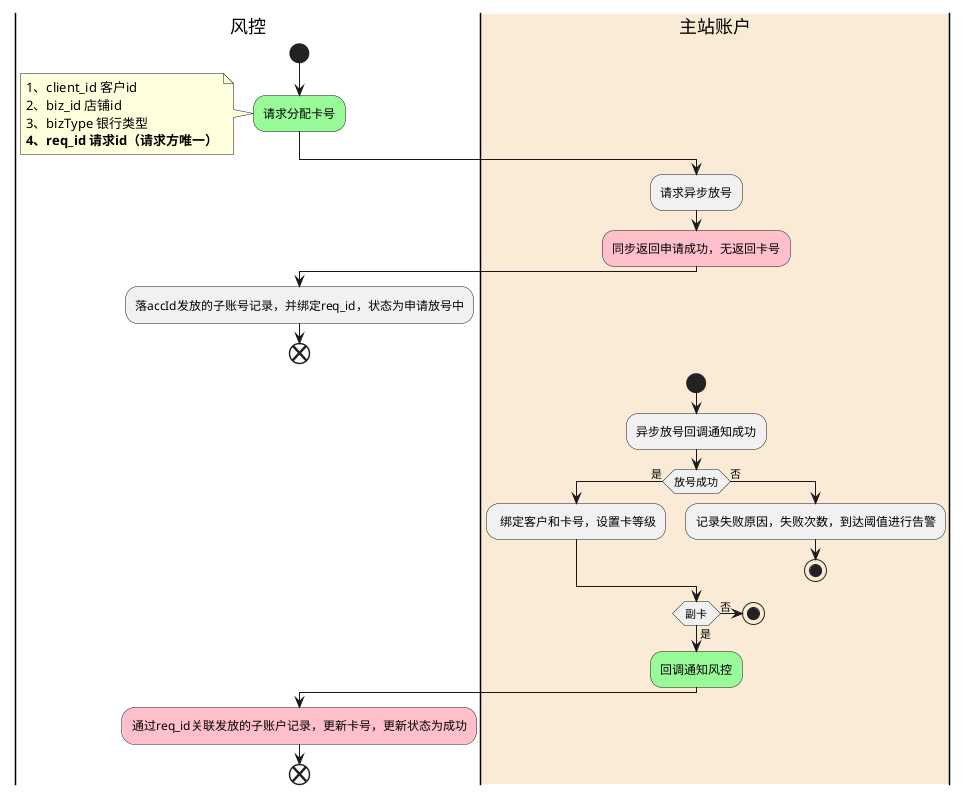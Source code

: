 @startuml
|风控|
start
#palegreen:请求分配卡号;
note left: 1、client_id 客户id\n2、biz_id 店铺id\n3、bizType 银行类型\n<b>4、req_id 请求id（请求方唯一）

|#AntiqueWhite|主站账户|
:请求异步放号;
#pink:同步返回申请成功，无返回卡号;
|主站账户|
|风控|
:落accId发放的子账号记录，并绑定req_id，状态为申请放号中;
end
|主站账户|
start
:异步放号回调通知成功;
if (放号成功) then (是)
        : 绑定客户和卡号，设置卡等级;
else (否)
:记录失败原因，失败次数，到达阈值进行告警;
stop
endif
if (副卡) then (是)
#palegreen:回调通知风控;
else (否)
stop
endif
|风控|
#pink:通过req_id关联发放的子账户记录，更新卡号，更新状态为成功;
end
@enduml